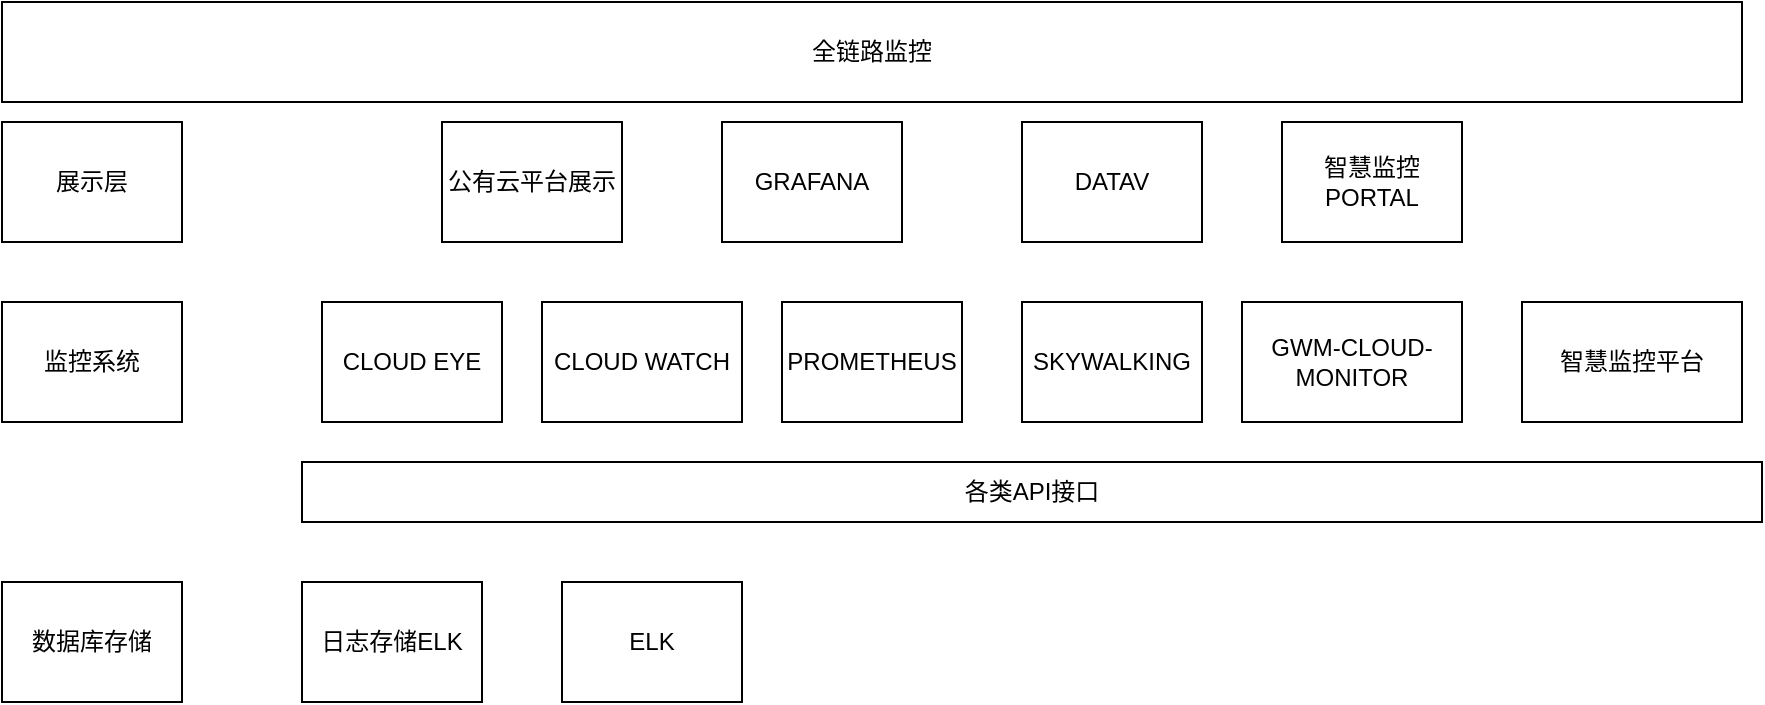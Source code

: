 <mxfile version="14.9.0" type="github">
  <diagram id="4HNjT6tQABPMvL2GfKeI" name="第 1 页">
    <mxGraphModel dx="1422" dy="762" grid="1" gridSize="10" guides="1" tooltips="1" connect="1" arrows="1" fold="1" page="1" pageScale="1" pageWidth="827" pageHeight="1169" math="0" shadow="0">
      <root>
        <mxCell id="0" />
        <mxCell id="1" parent="0" />
        <mxCell id="3FOY5ouKgD52gqeghlp4-1" value="全链路监控" style="rounded=0;whiteSpace=wrap;html=1;" vertex="1" parent="1">
          <mxGeometry x="10" y="140" width="870" height="50" as="geometry" />
        </mxCell>
        <mxCell id="3FOY5ouKgD52gqeghlp4-6" value="展示层" style="rounded=0;whiteSpace=wrap;html=1;" vertex="1" parent="1">
          <mxGeometry x="10" y="200" width="90" height="60" as="geometry" />
        </mxCell>
        <mxCell id="3FOY5ouKgD52gqeghlp4-7" value="公有云平台展示" style="rounded=0;whiteSpace=wrap;html=1;" vertex="1" parent="1">
          <mxGeometry x="230" y="200" width="90" height="60" as="geometry" />
        </mxCell>
        <mxCell id="3FOY5ouKgD52gqeghlp4-8" value="GRAFANA" style="rounded=0;whiteSpace=wrap;html=1;" vertex="1" parent="1">
          <mxGeometry x="370" y="200" width="90" height="60" as="geometry" />
        </mxCell>
        <mxCell id="3FOY5ouKgD52gqeghlp4-9" value="DATAV" style="rounded=0;whiteSpace=wrap;html=1;" vertex="1" parent="1">
          <mxGeometry x="520" y="200" width="90" height="60" as="geometry" />
        </mxCell>
        <mxCell id="3FOY5ouKgD52gqeghlp4-10" value="智慧监控PORTAL" style="rounded=0;whiteSpace=wrap;html=1;" vertex="1" parent="1">
          <mxGeometry x="650" y="200" width="90" height="60" as="geometry" />
        </mxCell>
        <mxCell id="3FOY5ouKgD52gqeghlp4-11" value="监控系统" style="rounded=0;whiteSpace=wrap;html=1;" vertex="1" parent="1">
          <mxGeometry x="10" y="290" width="90" height="60" as="geometry" />
        </mxCell>
        <mxCell id="3FOY5ouKgD52gqeghlp4-12" value="CLOUD EYE" style="rounded=0;whiteSpace=wrap;html=1;" vertex="1" parent="1">
          <mxGeometry x="170" y="290" width="90" height="60" as="geometry" />
        </mxCell>
        <mxCell id="3FOY5ouKgD52gqeghlp4-13" value="PROMETHEUS" style="rounded=0;whiteSpace=wrap;html=1;" vertex="1" parent="1">
          <mxGeometry x="400" y="290" width="90" height="60" as="geometry" />
        </mxCell>
        <mxCell id="3FOY5ouKgD52gqeghlp4-14" value="日志存储ELK" style="rounded=0;whiteSpace=wrap;html=1;" vertex="1" parent="1">
          <mxGeometry x="160" y="430" width="90" height="60" as="geometry" />
        </mxCell>
        <mxCell id="3FOY5ouKgD52gqeghlp4-16" value="SKYWALKING" style="rounded=0;whiteSpace=wrap;html=1;" vertex="1" parent="1">
          <mxGeometry x="520" y="290" width="90" height="60" as="geometry" />
        </mxCell>
        <mxCell id="3FOY5ouKgD52gqeghlp4-18" value="GWM-CLOUD-MONITOR" style="rounded=0;whiteSpace=wrap;html=1;" vertex="1" parent="1">
          <mxGeometry x="630" y="290" width="110" height="60" as="geometry" />
        </mxCell>
        <mxCell id="3FOY5ouKgD52gqeghlp4-19" value="智慧监控平台" style="rounded=0;whiteSpace=wrap;html=1;" vertex="1" parent="1">
          <mxGeometry x="770" y="290" width="110" height="60" as="geometry" />
        </mxCell>
        <mxCell id="3FOY5ouKgD52gqeghlp4-20" value="数据库存储" style="rounded=0;whiteSpace=wrap;html=1;" vertex="1" parent="1">
          <mxGeometry x="10" y="430" width="90" height="60" as="geometry" />
        </mxCell>
        <mxCell id="3FOY5ouKgD52gqeghlp4-21" value="ELK" style="rounded=0;whiteSpace=wrap;html=1;" vertex="1" parent="1">
          <mxGeometry x="290" y="430" width="90" height="60" as="geometry" />
        </mxCell>
        <mxCell id="3FOY5ouKgD52gqeghlp4-22" value="各类API接口" style="rounded=0;whiteSpace=wrap;html=1;" vertex="1" parent="1">
          <mxGeometry x="160" y="370" width="730" height="30" as="geometry" />
        </mxCell>
        <mxCell id="3FOY5ouKgD52gqeghlp4-23" value="CLOUD WATCH" style="rounded=0;whiteSpace=wrap;html=1;" vertex="1" parent="1">
          <mxGeometry x="280" y="290" width="100" height="60" as="geometry" />
        </mxCell>
      </root>
    </mxGraphModel>
  </diagram>
</mxfile>
